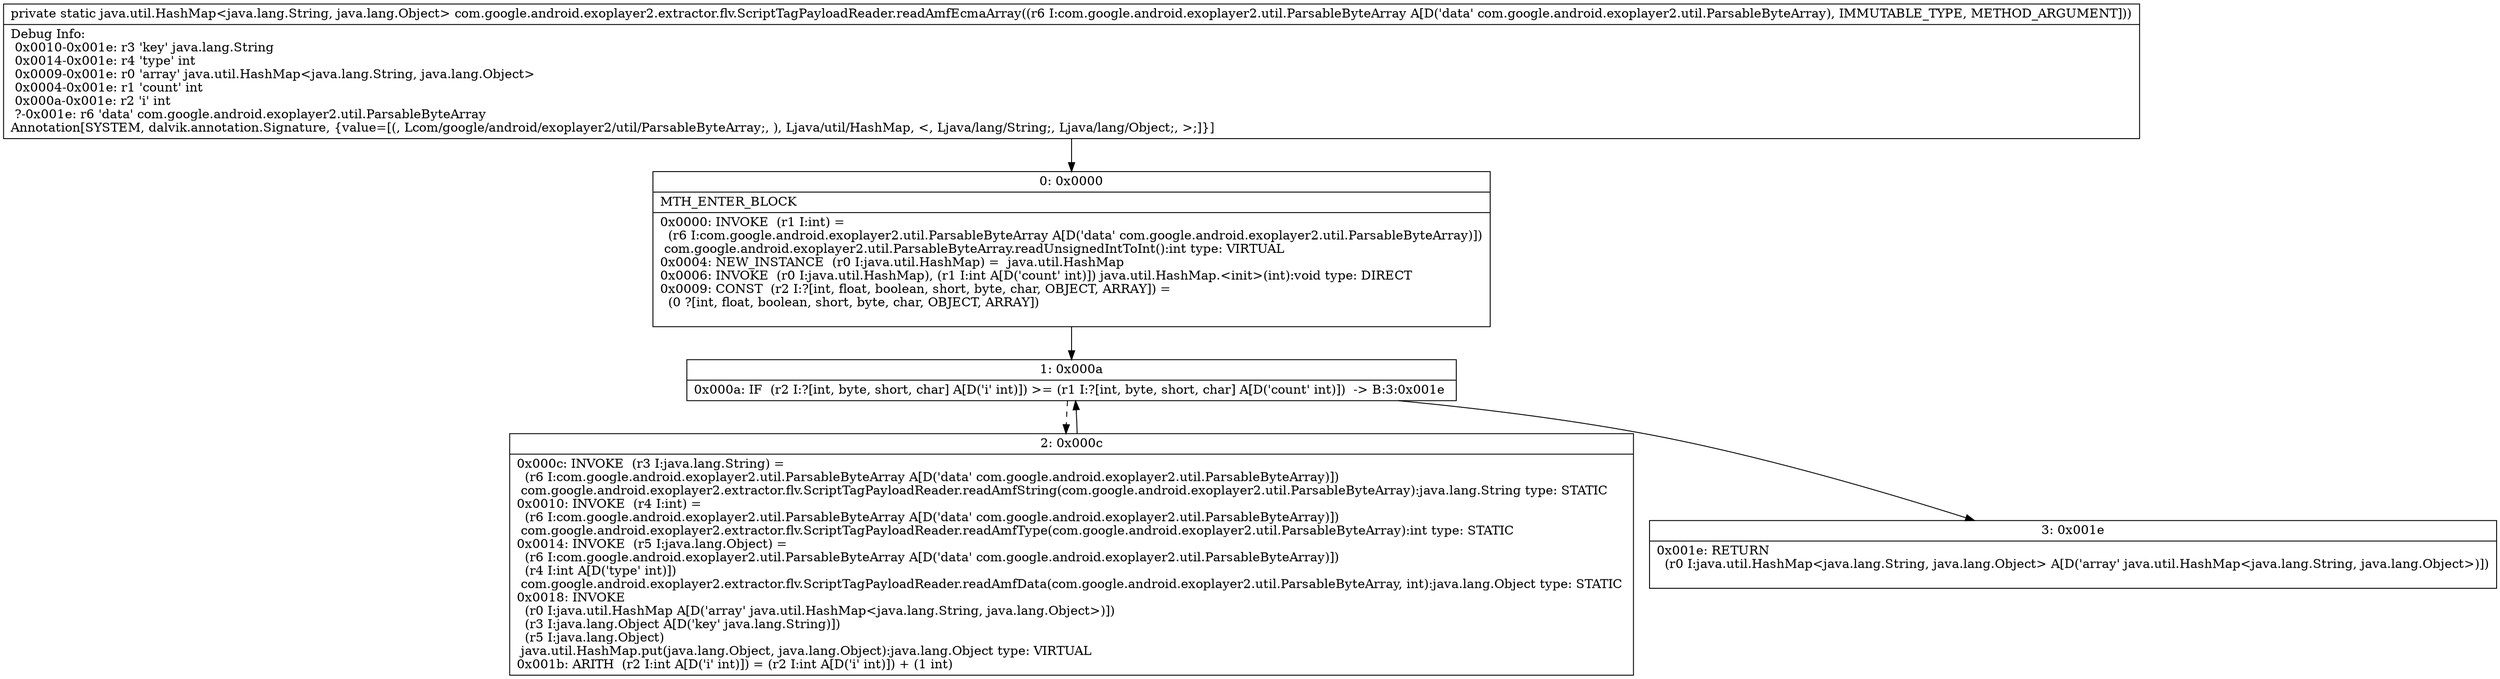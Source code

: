 digraph "CFG forcom.google.android.exoplayer2.extractor.flv.ScriptTagPayloadReader.readAmfEcmaArray(Lcom\/google\/android\/exoplayer2\/util\/ParsableByteArray;)Ljava\/util\/HashMap;" {
Node_0 [shape=record,label="{0\:\ 0x0000|MTH_ENTER_BLOCK\l|0x0000: INVOKE  (r1 I:int) = \l  (r6 I:com.google.android.exoplayer2.util.ParsableByteArray A[D('data' com.google.android.exoplayer2.util.ParsableByteArray)])\l com.google.android.exoplayer2.util.ParsableByteArray.readUnsignedIntToInt():int type: VIRTUAL \l0x0004: NEW_INSTANCE  (r0 I:java.util.HashMap) =  java.util.HashMap \l0x0006: INVOKE  (r0 I:java.util.HashMap), (r1 I:int A[D('count' int)]) java.util.HashMap.\<init\>(int):void type: DIRECT \l0x0009: CONST  (r2 I:?[int, float, boolean, short, byte, char, OBJECT, ARRAY]) = \l  (0 ?[int, float, boolean, short, byte, char, OBJECT, ARRAY])\l \l}"];
Node_1 [shape=record,label="{1\:\ 0x000a|0x000a: IF  (r2 I:?[int, byte, short, char] A[D('i' int)]) \>= (r1 I:?[int, byte, short, char] A[D('count' int)])  \-\> B:3:0x001e \l}"];
Node_2 [shape=record,label="{2\:\ 0x000c|0x000c: INVOKE  (r3 I:java.lang.String) = \l  (r6 I:com.google.android.exoplayer2.util.ParsableByteArray A[D('data' com.google.android.exoplayer2.util.ParsableByteArray)])\l com.google.android.exoplayer2.extractor.flv.ScriptTagPayloadReader.readAmfString(com.google.android.exoplayer2.util.ParsableByteArray):java.lang.String type: STATIC \l0x0010: INVOKE  (r4 I:int) = \l  (r6 I:com.google.android.exoplayer2.util.ParsableByteArray A[D('data' com.google.android.exoplayer2.util.ParsableByteArray)])\l com.google.android.exoplayer2.extractor.flv.ScriptTagPayloadReader.readAmfType(com.google.android.exoplayer2.util.ParsableByteArray):int type: STATIC \l0x0014: INVOKE  (r5 I:java.lang.Object) = \l  (r6 I:com.google.android.exoplayer2.util.ParsableByteArray A[D('data' com.google.android.exoplayer2.util.ParsableByteArray)])\l  (r4 I:int A[D('type' int)])\l com.google.android.exoplayer2.extractor.flv.ScriptTagPayloadReader.readAmfData(com.google.android.exoplayer2.util.ParsableByteArray, int):java.lang.Object type: STATIC \l0x0018: INVOKE  \l  (r0 I:java.util.HashMap A[D('array' java.util.HashMap\<java.lang.String, java.lang.Object\>)])\l  (r3 I:java.lang.Object A[D('key' java.lang.String)])\l  (r5 I:java.lang.Object)\l java.util.HashMap.put(java.lang.Object, java.lang.Object):java.lang.Object type: VIRTUAL \l0x001b: ARITH  (r2 I:int A[D('i' int)]) = (r2 I:int A[D('i' int)]) + (1 int) \l}"];
Node_3 [shape=record,label="{3\:\ 0x001e|0x001e: RETURN  \l  (r0 I:java.util.HashMap\<java.lang.String, java.lang.Object\> A[D('array' java.util.HashMap\<java.lang.String, java.lang.Object\>)])\l \l}"];
MethodNode[shape=record,label="{private static java.util.HashMap\<java.lang.String, java.lang.Object\> com.google.android.exoplayer2.extractor.flv.ScriptTagPayloadReader.readAmfEcmaArray((r6 I:com.google.android.exoplayer2.util.ParsableByteArray A[D('data' com.google.android.exoplayer2.util.ParsableByteArray), IMMUTABLE_TYPE, METHOD_ARGUMENT]))  | Debug Info:\l  0x0010\-0x001e: r3 'key' java.lang.String\l  0x0014\-0x001e: r4 'type' int\l  0x0009\-0x001e: r0 'array' java.util.HashMap\<java.lang.String, java.lang.Object\>\l  0x0004\-0x001e: r1 'count' int\l  0x000a\-0x001e: r2 'i' int\l  ?\-0x001e: r6 'data' com.google.android.exoplayer2.util.ParsableByteArray\lAnnotation[SYSTEM, dalvik.annotation.Signature, \{value=[(, Lcom\/google\/android\/exoplayer2\/util\/ParsableByteArray;, ), Ljava\/util\/HashMap, \<, Ljava\/lang\/String;, Ljava\/lang\/Object;, \>;]\}]\l}"];
MethodNode -> Node_0;
Node_0 -> Node_1;
Node_1 -> Node_2[style=dashed];
Node_1 -> Node_3;
Node_2 -> Node_1;
}

